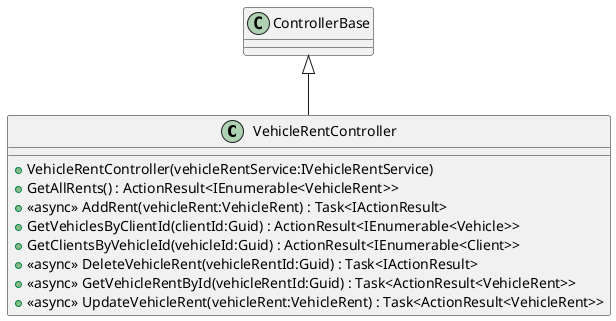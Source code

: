 @startuml
class VehicleRentController {
    + VehicleRentController(vehicleRentService:IVehicleRentService)
    + GetAllRents() : ActionResult<IEnumerable<VehicleRent>>
    + <<async>> AddRent(vehicleRent:VehicleRent) : Task<IActionResult>
    + GetVehiclesByClientId(clientId:Guid) : ActionResult<IEnumerable<Vehicle>>
    + GetClientsByVehicleId(vehicleId:Guid) : ActionResult<IEnumerable<Client>>
    + <<async>> DeleteVehicleRent(vehicleRentId:Guid) : Task<IActionResult>
    + <<async>> GetVehicleRentById(vehicleRentId:Guid) : Task<ActionResult<VehicleRent>>
    + <<async>> UpdateVehicleRent(vehicleRent:VehicleRent) : Task<ActionResult<VehicleRent>>
}
ControllerBase <|-- VehicleRentController
@enduml
